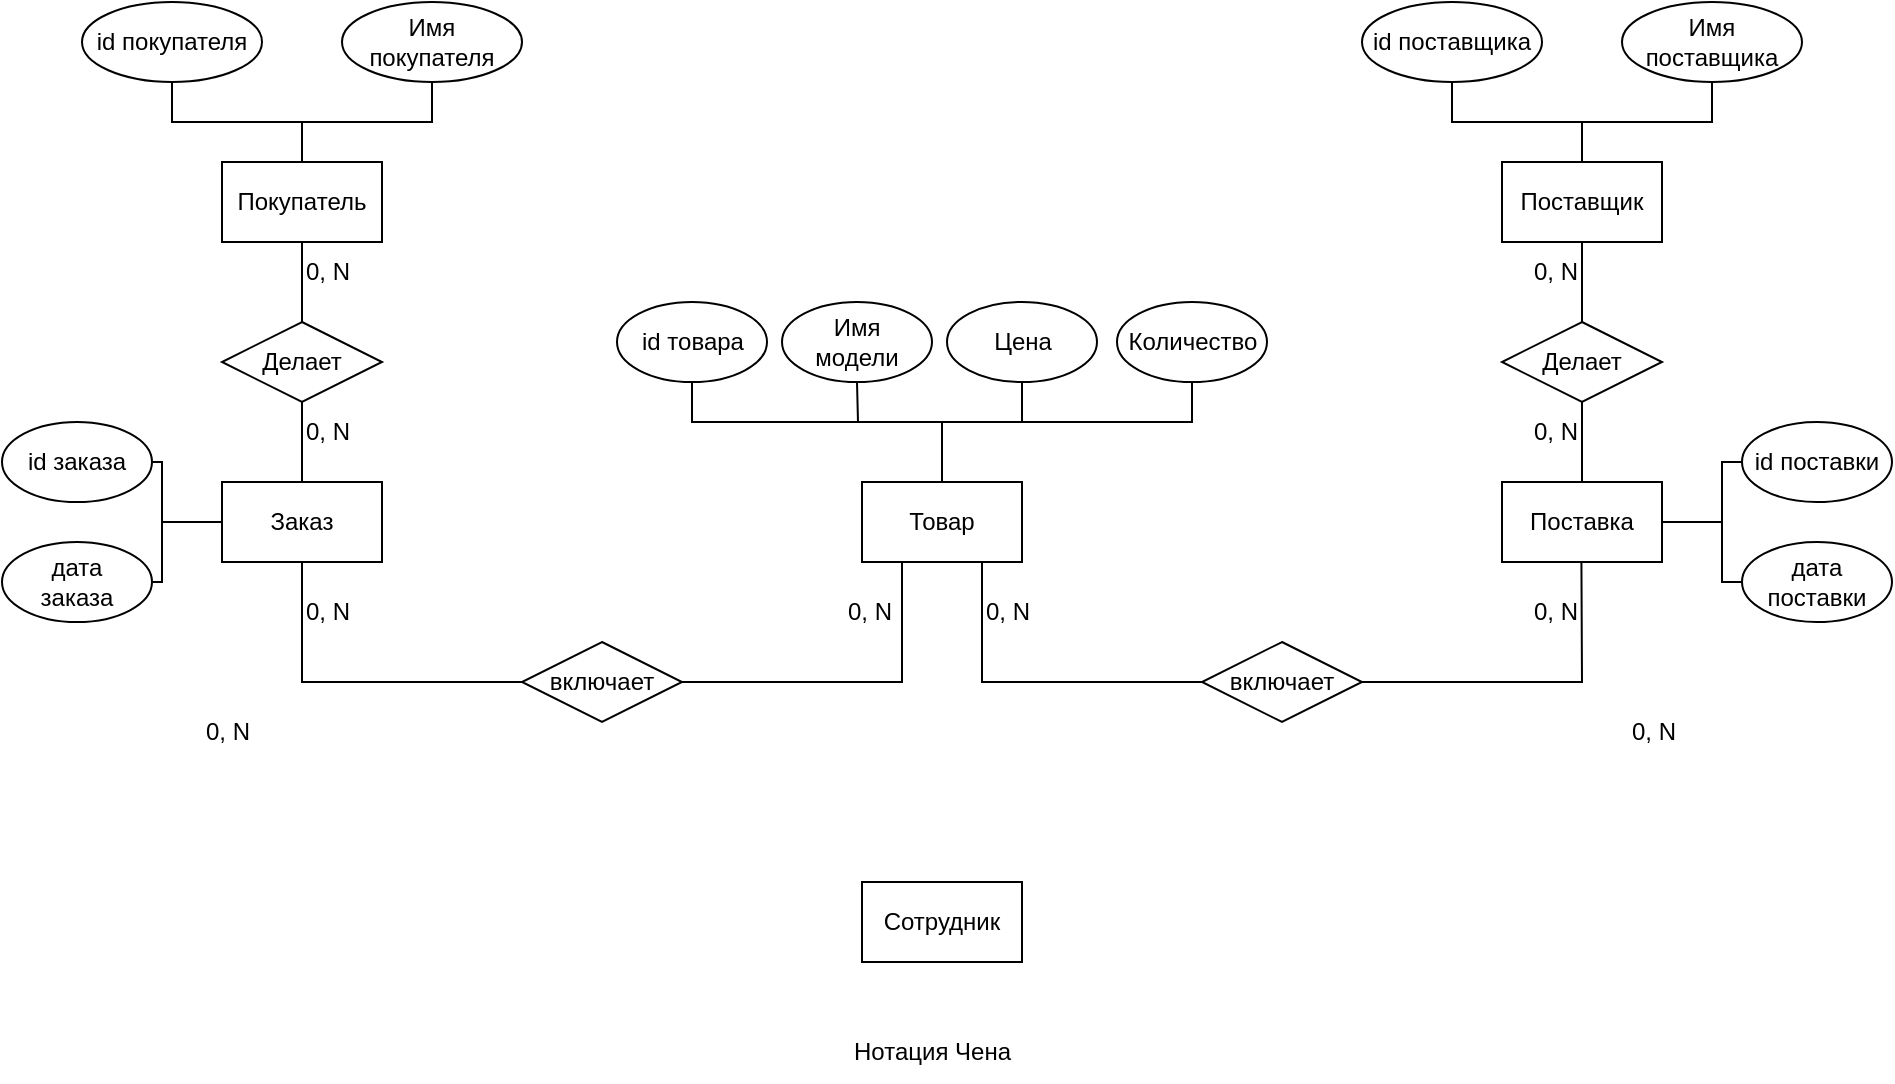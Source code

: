 <mxfile version="22.0.0" type="github">
  <diagram id="Pl6PXGROlhjDuTrjTt2r" name="Страница — 1">
    <mxGraphModel dx="2901" dy="1118" grid="1" gridSize="10" guides="1" tooltips="1" connect="1" arrows="1" fold="1" page="1" pageScale="1" pageWidth="827" pageHeight="1169" math="0" shadow="0">
      <root>
        <mxCell id="0" />
        <mxCell id="1" parent="0" />
        <mxCell id="-dLsaIZ4ZWtZbaKVqyiR-1" value="Товар" style="rounded=0;whiteSpace=wrap;html=1;" parent="1" vertex="1">
          <mxGeometry x="410" y="250" width="80" height="40" as="geometry" />
        </mxCell>
        <mxCell id="-dLsaIZ4ZWtZbaKVqyiR-6" value="" style="endArrow=none;html=1;rounded=0;exitX=1;exitY=0.5;exitDx=0;exitDy=0;" parent="1" source="-dLsaIZ4ZWtZbaKVqyiR-11" edge="1">
          <mxGeometry width="50" height="50" relative="1" as="geometry">
            <mxPoint x="290" y="350" as="sourcePoint" />
            <mxPoint x="410" y="350" as="targetPoint" />
          </mxGeometry>
        </mxCell>
        <mxCell id="-dLsaIZ4ZWtZbaKVqyiR-7" value="" style="endArrow=none;html=1;rounded=0;entryX=0.25;entryY=1;entryDx=0;entryDy=0;exitX=1;exitY=0.5;exitDx=0;exitDy=0;" parent="1" target="-dLsaIZ4ZWtZbaKVqyiR-1" edge="1">
          <mxGeometry width="50" height="50" relative="1" as="geometry">
            <mxPoint x="410" y="350" as="sourcePoint" />
            <mxPoint x="460" y="300" as="targetPoint" />
            <Array as="points">
              <mxPoint x="430" y="350" />
            </Array>
          </mxGeometry>
        </mxCell>
        <mxCell id="-dLsaIZ4ZWtZbaKVqyiR-8" value="" style="endArrow=none;html=1;rounded=0;entryX=0.75;entryY=1;entryDx=0;entryDy=0;" parent="1" source="-dLsaIZ4ZWtZbaKVqyiR-10" target="-dLsaIZ4ZWtZbaKVqyiR-1" edge="1">
          <mxGeometry width="50" height="50" relative="1" as="geometry">
            <mxPoint x="490" y="350" as="sourcePoint" />
            <mxPoint x="440" y="300" as="targetPoint" />
            <Array as="points">
              <mxPoint x="470" y="350" />
            </Array>
          </mxGeometry>
        </mxCell>
        <mxCell id="-dLsaIZ4ZWtZbaKVqyiR-10" value="включает" style="rhombus;whiteSpace=wrap;html=1;" parent="1" vertex="1">
          <mxGeometry x="580" y="330" width="80" height="40" as="geometry" />
        </mxCell>
        <mxCell id="-dLsaIZ4ZWtZbaKVqyiR-11" value="включает" style="rhombus;whiteSpace=wrap;html=1;" parent="1" vertex="1">
          <mxGeometry x="240" y="330" width="80" height="40" as="geometry" />
        </mxCell>
        <mxCell id="-dLsaIZ4ZWtZbaKVqyiR-12" value="Заказ" style="rounded=0;whiteSpace=wrap;html=1;" parent="1" vertex="1">
          <mxGeometry x="90" y="250" width="80" height="40" as="geometry" />
        </mxCell>
        <mxCell id="-dLsaIZ4ZWtZbaKVqyiR-13" value="Делает" style="rhombus;whiteSpace=wrap;html=1;" parent="1" vertex="1">
          <mxGeometry x="90" y="170" width="80" height="40" as="geometry" />
        </mxCell>
        <mxCell id="-dLsaIZ4ZWtZbaKVqyiR-14" value="Покупатель" style="rounded=0;whiteSpace=wrap;html=1;" parent="1" vertex="1">
          <mxGeometry x="90" y="90" width="80" height="40" as="geometry" />
        </mxCell>
        <mxCell id="-dLsaIZ4ZWtZbaKVqyiR-16" value="" style="endArrow=none;html=1;rounded=0;exitX=0;exitY=0.5;exitDx=0;exitDy=0;entryX=0.5;entryY=1;entryDx=0;entryDy=0;" parent="1" source="-dLsaIZ4ZWtZbaKVqyiR-11" target="-dLsaIZ4ZWtZbaKVqyiR-12" edge="1">
          <mxGeometry width="50" height="50" relative="1" as="geometry">
            <mxPoint x="440" y="250" as="sourcePoint" />
            <mxPoint x="490" y="200" as="targetPoint" />
            <Array as="points">
              <mxPoint x="130" y="350" />
            </Array>
          </mxGeometry>
        </mxCell>
        <mxCell id="-dLsaIZ4ZWtZbaKVqyiR-17" value="" style="endArrow=none;html=1;rounded=0;exitX=0.5;exitY=0;exitDx=0;exitDy=0;entryX=0.5;entryY=1;entryDx=0;entryDy=0;" parent="1" source="-dLsaIZ4ZWtZbaKVqyiR-12" target="-dLsaIZ4ZWtZbaKVqyiR-13" edge="1">
          <mxGeometry width="50" height="50" relative="1" as="geometry">
            <mxPoint x="190" y="240" as="sourcePoint" />
            <mxPoint x="240" y="190" as="targetPoint" />
          </mxGeometry>
        </mxCell>
        <mxCell id="-dLsaIZ4ZWtZbaKVqyiR-18" value="" style="endArrow=none;html=1;rounded=0;exitX=0.5;exitY=0;exitDx=0;exitDy=0;entryX=0.5;entryY=1;entryDx=0;entryDy=0;" parent="1" source="-dLsaIZ4ZWtZbaKVqyiR-13" target="-dLsaIZ4ZWtZbaKVqyiR-14" edge="1">
          <mxGeometry width="50" height="50" relative="1" as="geometry">
            <mxPoint x="440" y="250" as="sourcePoint" />
            <mxPoint x="490" y="200" as="targetPoint" />
          </mxGeometry>
        </mxCell>
        <mxCell id="-dLsaIZ4ZWtZbaKVqyiR-19" value="Поставка" style="rounded=0;whiteSpace=wrap;html=1;" parent="1" vertex="1">
          <mxGeometry x="730" y="250" width="80" height="40" as="geometry" />
        </mxCell>
        <mxCell id="-dLsaIZ4ZWtZbaKVqyiR-20" value="Делает" style="rhombus;whiteSpace=wrap;html=1;" parent="1" vertex="1">
          <mxGeometry x="730" y="170" width="80" height="40" as="geometry" />
        </mxCell>
        <mxCell id="-dLsaIZ4ZWtZbaKVqyiR-21" value="Поставщик" style="rounded=0;whiteSpace=wrap;html=1;" parent="1" vertex="1">
          <mxGeometry x="730" y="90" width="80" height="40" as="geometry" />
        </mxCell>
        <mxCell id="-dLsaIZ4ZWtZbaKVqyiR-22" value="" style="endArrow=none;html=1;rounded=0;exitX=0.5;exitY=0;exitDx=0;exitDy=0;entryX=0.5;entryY=1;entryDx=0;entryDy=0;" parent="1" source="-dLsaIZ4ZWtZbaKVqyiR-19" target="-dLsaIZ4ZWtZbaKVqyiR-20" edge="1">
          <mxGeometry width="50" height="50" relative="1" as="geometry">
            <mxPoint x="830" y="240" as="sourcePoint" />
            <mxPoint x="880" y="190" as="targetPoint" />
          </mxGeometry>
        </mxCell>
        <mxCell id="-dLsaIZ4ZWtZbaKVqyiR-23" value="" style="endArrow=none;html=1;rounded=0;exitX=0.5;exitY=0;exitDx=0;exitDy=0;entryX=0.5;entryY=1;entryDx=0;entryDy=0;" parent="1" source="-dLsaIZ4ZWtZbaKVqyiR-20" target="-dLsaIZ4ZWtZbaKVqyiR-21" edge="1">
          <mxGeometry width="50" height="50" relative="1" as="geometry">
            <mxPoint x="1080" y="250" as="sourcePoint" />
            <mxPoint x="1130" y="200" as="targetPoint" />
          </mxGeometry>
        </mxCell>
        <mxCell id="-dLsaIZ4ZWtZbaKVqyiR-24" value="" style="endArrow=none;html=1;rounded=0;exitX=1;exitY=0.5;exitDx=0;exitDy=0;entryX=0.5;entryY=1;entryDx=0;entryDy=0;" parent="1" source="-dLsaIZ4ZWtZbaKVqyiR-10" edge="1">
          <mxGeometry width="50" height="50" relative="1" as="geometry">
            <mxPoint x="769.71" y="330" as="sourcePoint" />
            <mxPoint x="769.71" y="290" as="targetPoint" />
            <Array as="points">
              <mxPoint x="770" y="350" />
            </Array>
          </mxGeometry>
        </mxCell>
        <mxCell id="-dLsaIZ4ZWtZbaKVqyiR-26" value="id товара" style="ellipse;whiteSpace=wrap;html=1;" parent="1" vertex="1">
          <mxGeometry x="287.5" y="160" width="75" height="40" as="geometry" />
        </mxCell>
        <mxCell id="-dLsaIZ4ZWtZbaKVqyiR-27" value="Имя&lt;br&gt;модели" style="ellipse;whiteSpace=wrap;html=1;" parent="1" vertex="1">
          <mxGeometry x="370" y="160" width="75" height="40" as="geometry" />
        </mxCell>
        <mxCell id="-dLsaIZ4ZWtZbaKVqyiR-28" value="Цена" style="ellipse;whiteSpace=wrap;html=1;" parent="1" vertex="1">
          <mxGeometry x="452.5" y="160" width="75" height="40" as="geometry" />
        </mxCell>
        <mxCell id="-dLsaIZ4ZWtZbaKVqyiR-29" value="" style="endArrow=none;html=1;rounded=0;exitX=0.5;exitY=0;exitDx=0;exitDy=0;entryX=0.5;entryY=1;entryDx=0;entryDy=0;" parent="1" source="-dLsaIZ4ZWtZbaKVqyiR-1" target="-dLsaIZ4ZWtZbaKVqyiR-27" edge="1">
          <mxGeometry width="50" height="50" relative="1" as="geometry">
            <mxPoint x="550" y="300" as="sourcePoint" />
            <mxPoint x="600" y="250" as="targetPoint" />
            <Array as="points">
              <mxPoint x="450" y="220" />
              <mxPoint x="408" y="220" />
            </Array>
          </mxGeometry>
        </mxCell>
        <mxCell id="-dLsaIZ4ZWtZbaKVqyiR-30" value="" style="endArrow=none;html=1;rounded=0;exitX=0.5;exitY=1;exitDx=0;exitDy=0;entryX=0.5;entryY=1;entryDx=0;entryDy=0;" parent="1" source="-dLsaIZ4ZWtZbaKVqyiR-26" target="-dLsaIZ4ZWtZbaKVqyiR-28" edge="1">
          <mxGeometry width="50" height="50" relative="1" as="geometry">
            <mxPoint x="550" y="300" as="sourcePoint" />
            <mxPoint x="600" y="250" as="targetPoint" />
            <Array as="points">
              <mxPoint x="325" y="220" />
              <mxPoint x="368" y="220" />
              <mxPoint x="450" y="220" />
              <mxPoint x="490" y="220" />
            </Array>
          </mxGeometry>
        </mxCell>
        <mxCell id="-dLsaIZ4ZWtZbaKVqyiR-33" value="0, N" style="text;html=1;strokeColor=none;fillColor=none;align=center;verticalAlign=middle;whiteSpace=wrap;rounded=0;" parent="1" vertex="1">
          <mxGeometry x="384" y="300" width="60" height="30" as="geometry" />
        </mxCell>
        <mxCell id="-dLsaIZ4ZWtZbaKVqyiR-34" value="0, N" style="text;html=1;strokeColor=none;fillColor=none;align=center;verticalAlign=middle;whiteSpace=wrap;rounded=0;" parent="1" vertex="1">
          <mxGeometry x="453" y="300" width="60" height="30" as="geometry" />
        </mxCell>
        <mxCell id="-dLsaIZ4ZWtZbaKVqyiR-47" value="0, N" style="text;html=1;strokeColor=none;fillColor=none;align=center;verticalAlign=middle;whiteSpace=wrap;rounded=0;" parent="1" vertex="1">
          <mxGeometry x="113" y="300" width="60" height="30" as="geometry" />
        </mxCell>
        <mxCell id="-dLsaIZ4ZWtZbaKVqyiR-48" value="0, N" style="text;html=1;strokeColor=none;fillColor=none;align=center;verticalAlign=middle;whiteSpace=wrap;rounded=0;" parent="1" vertex="1">
          <mxGeometry x="727" y="300" width="60" height="30" as="geometry" />
        </mxCell>
        <mxCell id="-dLsaIZ4ZWtZbaKVqyiR-49" value="0, N" style="text;html=1;strokeColor=none;fillColor=none;align=center;verticalAlign=middle;whiteSpace=wrap;rounded=0;" parent="1" vertex="1">
          <mxGeometry x="727" y="210" width="60" height="30" as="geometry" />
        </mxCell>
        <mxCell id="-dLsaIZ4ZWtZbaKVqyiR-50" value="0, N" style="text;html=1;strokeColor=none;fillColor=none;align=center;verticalAlign=middle;whiteSpace=wrap;rounded=0;" parent="1" vertex="1">
          <mxGeometry x="727" y="130" width="60" height="30" as="geometry" />
        </mxCell>
        <mxCell id="-dLsaIZ4ZWtZbaKVqyiR-51" value="0, N" style="text;html=1;strokeColor=none;fillColor=none;align=center;verticalAlign=middle;whiteSpace=wrap;rounded=0;" parent="1" vertex="1">
          <mxGeometry x="113" y="210" width="60" height="30" as="geometry" />
        </mxCell>
        <mxCell id="-dLsaIZ4ZWtZbaKVqyiR-52" value="0, N" style="text;html=1;strokeColor=none;fillColor=none;align=center;verticalAlign=middle;whiteSpace=wrap;rounded=0;" parent="1" vertex="1">
          <mxGeometry x="113" y="130" width="60" height="30" as="geometry" />
        </mxCell>
        <mxCell id="-dLsaIZ4ZWtZbaKVqyiR-53" value="id поставщика" style="ellipse;whiteSpace=wrap;html=1;" parent="1" vertex="1">
          <mxGeometry x="660" y="10" width="90" height="40" as="geometry" />
        </mxCell>
        <mxCell id="-dLsaIZ4ZWtZbaKVqyiR-54" value="Имя&lt;br&gt;поставщика" style="ellipse;whiteSpace=wrap;html=1;" parent="1" vertex="1">
          <mxGeometry x="790" y="10" width="90" height="40" as="geometry" />
        </mxCell>
        <mxCell id="-dLsaIZ4ZWtZbaKVqyiR-55" value="" style="endArrow=none;html=1;rounded=0;entryX=0.5;entryY=1;entryDx=0;entryDy=0;exitX=0.5;exitY=1;exitDx=0;exitDy=0;" parent="1" source="-dLsaIZ4ZWtZbaKVqyiR-53" target="-dLsaIZ4ZWtZbaKVqyiR-54" edge="1">
          <mxGeometry width="50" height="50" relative="1" as="geometry">
            <mxPoint x="780" y="150" as="sourcePoint" />
            <mxPoint x="830" y="100" as="targetPoint" />
            <Array as="points">
              <mxPoint x="705" y="70" />
              <mxPoint x="770" y="70" />
              <mxPoint x="835" y="70" />
            </Array>
          </mxGeometry>
        </mxCell>
        <mxCell id="-dLsaIZ4ZWtZbaKVqyiR-56" value="" style="endArrow=none;html=1;rounded=0;exitX=0.5;exitY=0;exitDx=0;exitDy=0;" parent="1" source="-dLsaIZ4ZWtZbaKVqyiR-21" edge="1">
          <mxGeometry width="50" height="50" relative="1" as="geometry">
            <mxPoint x="780" y="150" as="sourcePoint" />
            <mxPoint x="770" y="70" as="targetPoint" />
          </mxGeometry>
        </mxCell>
        <mxCell id="-dLsaIZ4ZWtZbaKVqyiR-57" value="id поставки" style="ellipse;whiteSpace=wrap;html=1;" parent="1" vertex="1">
          <mxGeometry x="850" y="220" width="75" height="40" as="geometry" />
        </mxCell>
        <mxCell id="-dLsaIZ4ZWtZbaKVqyiR-58" value="дата&lt;br&gt;поставки" style="ellipse;whiteSpace=wrap;html=1;" parent="1" vertex="1">
          <mxGeometry x="850" y="280" width="75" height="40" as="geometry" />
        </mxCell>
        <mxCell id="-dLsaIZ4ZWtZbaKVqyiR-59" value="" style="endArrow=none;html=1;rounded=0;exitX=1;exitY=0.5;exitDx=0;exitDy=0;entryX=0;entryY=0.5;entryDx=0;entryDy=0;" parent="1" source="-dLsaIZ4ZWtZbaKVqyiR-19" target="-dLsaIZ4ZWtZbaKVqyiR-57" edge="1">
          <mxGeometry width="50" height="50" relative="1" as="geometry">
            <mxPoint x="880" y="260" as="sourcePoint" />
            <mxPoint x="930" y="210" as="targetPoint" />
            <Array as="points">
              <mxPoint x="840" y="270" />
              <mxPoint x="840" y="240" />
            </Array>
          </mxGeometry>
        </mxCell>
        <mxCell id="-dLsaIZ4ZWtZbaKVqyiR-60" value="" style="endArrow=none;html=1;rounded=0;entryX=0;entryY=0.5;entryDx=0;entryDy=0;" parent="1" target="-dLsaIZ4ZWtZbaKVqyiR-58" edge="1">
          <mxGeometry width="50" height="50" relative="1" as="geometry">
            <mxPoint x="840" y="270" as="sourcePoint" />
            <mxPoint x="930" y="210" as="targetPoint" />
            <Array as="points">
              <mxPoint x="840" y="300" />
            </Array>
          </mxGeometry>
        </mxCell>
        <mxCell id="-dLsaIZ4ZWtZbaKVqyiR-61" value="id покупателя" style="ellipse;whiteSpace=wrap;html=1;" parent="1" vertex="1">
          <mxGeometry x="20" y="10" width="90" height="40" as="geometry" />
        </mxCell>
        <mxCell id="-dLsaIZ4ZWtZbaKVqyiR-62" value="Имя&lt;br&gt;покупателя" style="ellipse;whiteSpace=wrap;html=1;" parent="1" vertex="1">
          <mxGeometry x="150" y="10" width="90" height="40" as="geometry" />
        </mxCell>
        <mxCell id="-dLsaIZ4ZWtZbaKVqyiR-63" value="" style="endArrow=none;html=1;rounded=0;entryX=0.5;entryY=1;entryDx=0;entryDy=0;exitX=0.5;exitY=1;exitDx=0;exitDy=0;" parent="1" source="-dLsaIZ4ZWtZbaKVqyiR-61" target="-dLsaIZ4ZWtZbaKVqyiR-62" edge="1">
          <mxGeometry width="50" height="50" relative="1" as="geometry">
            <mxPoint x="140" y="150" as="sourcePoint" />
            <mxPoint x="190" y="100" as="targetPoint" />
            <Array as="points">
              <mxPoint x="65" y="70" />
              <mxPoint x="130" y="70" />
              <mxPoint x="195" y="70" />
            </Array>
          </mxGeometry>
        </mxCell>
        <mxCell id="-dLsaIZ4ZWtZbaKVqyiR-64" value="" style="endArrow=none;html=1;rounded=0;exitX=0.5;exitY=0;exitDx=0;exitDy=0;" parent="1" edge="1">
          <mxGeometry width="50" height="50" relative="1" as="geometry">
            <mxPoint x="130" y="90" as="sourcePoint" />
            <mxPoint x="130" y="70" as="targetPoint" />
          </mxGeometry>
        </mxCell>
        <mxCell id="-dLsaIZ4ZWtZbaKVqyiR-65" value="id заказа" style="ellipse;whiteSpace=wrap;html=1;" parent="1" vertex="1">
          <mxGeometry x="-20" y="220" width="75" height="40" as="geometry" />
        </mxCell>
        <mxCell id="-dLsaIZ4ZWtZbaKVqyiR-66" value="дата&lt;br&gt;заказа" style="ellipse;whiteSpace=wrap;html=1;" parent="1" vertex="1">
          <mxGeometry x="-20" y="280" width="75" height="40" as="geometry" />
        </mxCell>
        <mxCell id="-dLsaIZ4ZWtZbaKVqyiR-67" value="" style="endArrow=none;html=1;rounded=0;exitX=1;exitY=0.5;exitDx=0;exitDy=0;entryX=1;entryY=0.5;entryDx=0;entryDy=0;" parent="1" source="-dLsaIZ4ZWtZbaKVqyiR-66" target="-dLsaIZ4ZWtZbaKVqyiR-65" edge="1">
          <mxGeometry width="50" height="50" relative="1" as="geometry">
            <mxPoint x="270" y="280" as="sourcePoint" />
            <mxPoint x="320" y="230" as="targetPoint" />
            <Array as="points">
              <mxPoint x="60" y="300" />
              <mxPoint x="60" y="270" />
              <mxPoint x="60" y="240" />
            </Array>
          </mxGeometry>
        </mxCell>
        <mxCell id="-dLsaIZ4ZWtZbaKVqyiR-68" value="" style="endArrow=none;html=1;rounded=0;entryX=0;entryY=0.5;entryDx=0;entryDy=0;" parent="1" target="-dLsaIZ4ZWtZbaKVqyiR-12" edge="1">
          <mxGeometry width="50" height="50" relative="1" as="geometry">
            <mxPoint x="60" y="270" as="sourcePoint" />
            <mxPoint x="200" y="210" as="targetPoint" />
          </mxGeometry>
        </mxCell>
        <mxCell id="-dLsaIZ4ZWtZbaKVqyiR-69" value="Сотрудник" style="rounded=0;whiteSpace=wrap;html=1;" parent="1" vertex="1">
          <mxGeometry x="410" y="450" width="80" height="40" as="geometry" />
        </mxCell>
        <mxCell id="-dLsaIZ4ZWtZbaKVqyiR-82" value="0, N" style="text;html=1;strokeColor=none;fillColor=none;align=center;verticalAlign=middle;whiteSpace=wrap;rounded=0;" parent="1" vertex="1">
          <mxGeometry x="63" y="360" width="60" height="30" as="geometry" />
        </mxCell>
        <mxCell id="-dLsaIZ4ZWtZbaKVqyiR-83" value="0, N" style="text;html=1;strokeColor=none;fillColor=none;align=center;verticalAlign=middle;whiteSpace=wrap;rounded=0;" parent="1" vertex="1">
          <mxGeometry x="776" y="360" width="60" height="30" as="geometry" />
        </mxCell>
        <mxCell id="-dLsaIZ4ZWtZbaKVqyiR-84" value="Количество" style="ellipse;whiteSpace=wrap;html=1;" parent="1" vertex="1">
          <mxGeometry x="537.5" y="160" width="75" height="40" as="geometry" />
        </mxCell>
        <mxCell id="-dLsaIZ4ZWtZbaKVqyiR-85" value="" style="endArrow=none;html=1;rounded=0;entryX=0.5;entryY=1;entryDx=0;entryDy=0;" parent="1" target="-dLsaIZ4ZWtZbaKVqyiR-84" edge="1">
          <mxGeometry width="50" height="50" relative="1" as="geometry">
            <mxPoint x="490" y="220" as="sourcePoint" />
            <mxPoint x="550" y="250" as="targetPoint" />
            <Array as="points">
              <mxPoint x="575" y="220" />
            </Array>
          </mxGeometry>
        </mxCell>
        <mxCell id="-dLsaIZ4ZWtZbaKVqyiR-86" value="Нотация Чена" style="text;strokeColor=none;fillColor=none;align=left;verticalAlign=middle;spacingLeft=4;spacingRight=4;overflow=hidden;points=[[0,0.5],[1,0.5]];portConstraint=eastwest;rotatable=0;whiteSpace=wrap;html=1;" parent="1" vertex="1">
          <mxGeometry x="400" y="520" width="100" height="30" as="geometry" />
        </mxCell>
      </root>
    </mxGraphModel>
  </diagram>
</mxfile>
